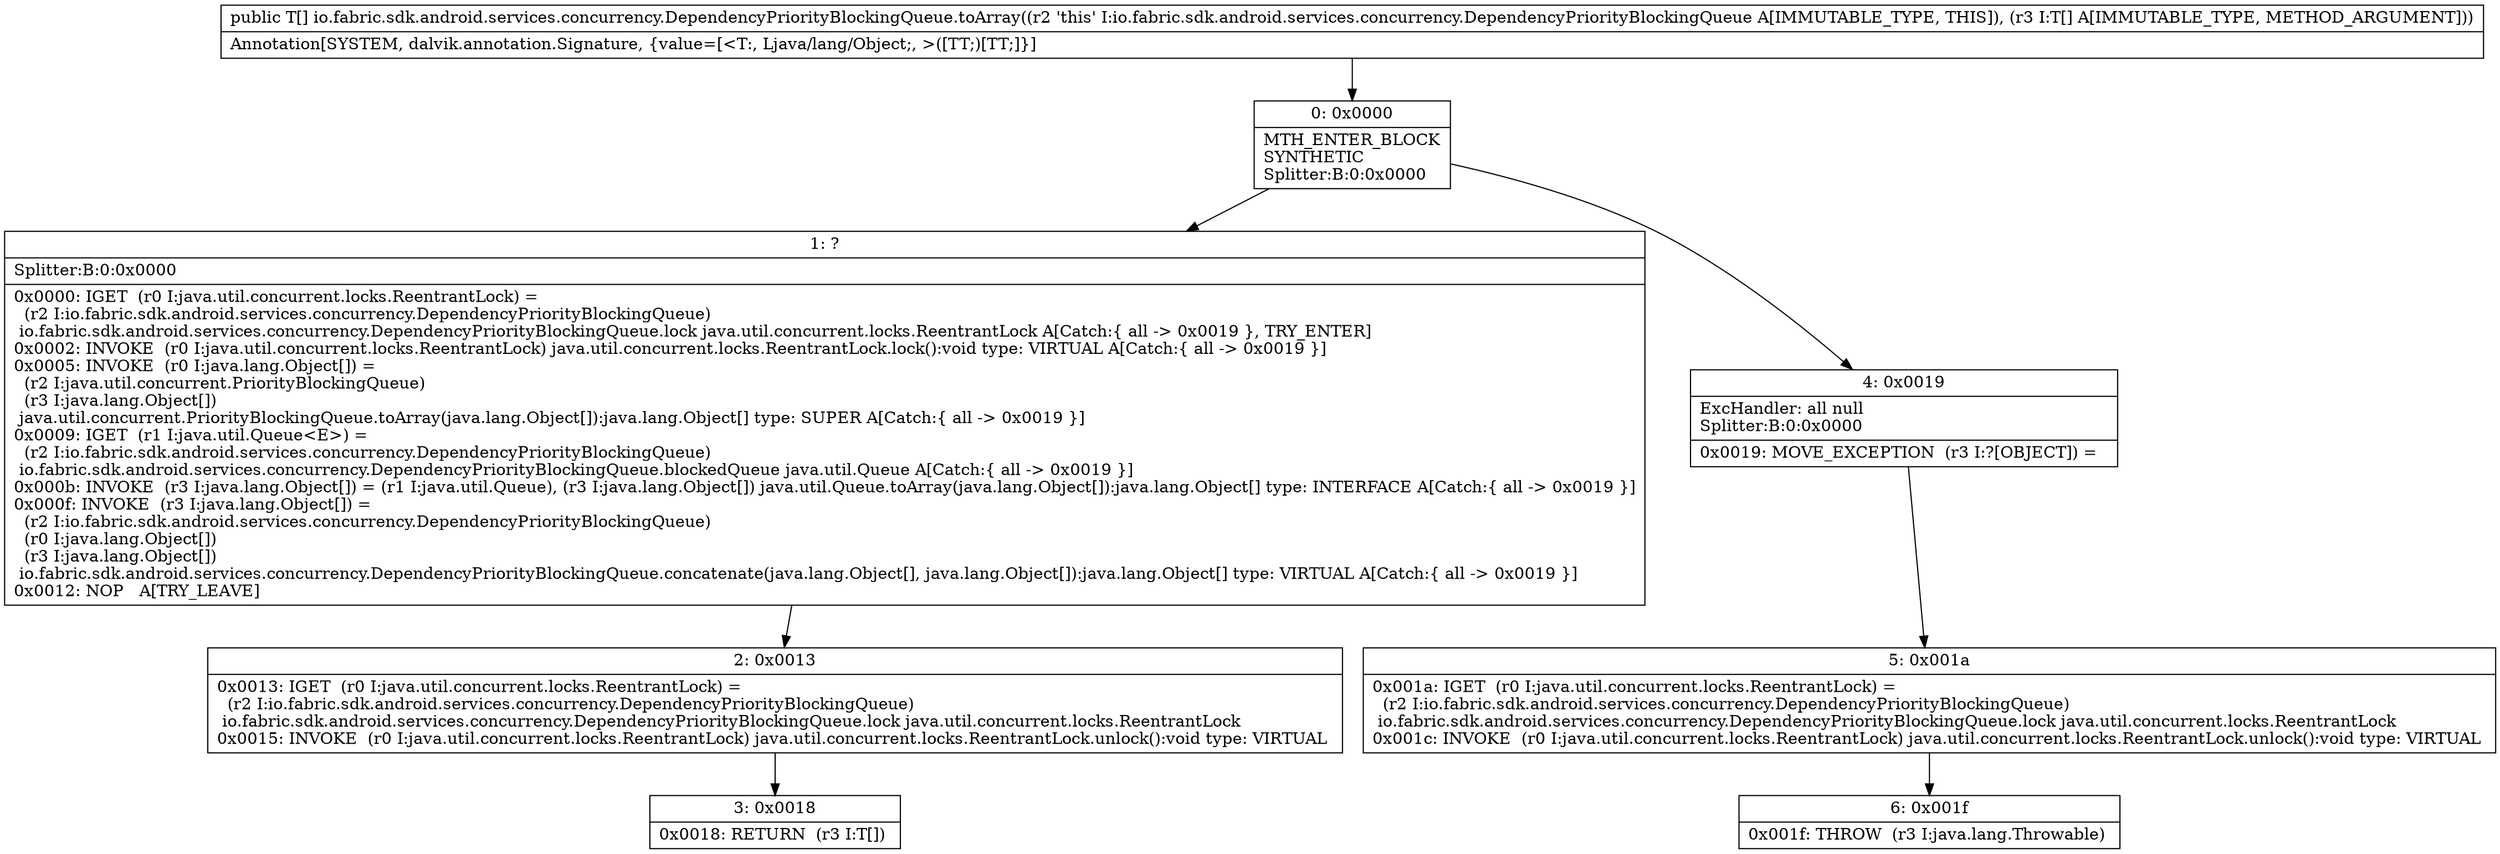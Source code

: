 digraph "CFG forio.fabric.sdk.android.services.concurrency.DependencyPriorityBlockingQueue.toArray([Ljava\/lang\/Object;)[Ljava\/lang\/Object;" {
Node_0 [shape=record,label="{0\:\ 0x0000|MTH_ENTER_BLOCK\lSYNTHETIC\lSplitter:B:0:0x0000\l}"];
Node_1 [shape=record,label="{1\:\ ?|Splitter:B:0:0x0000\l|0x0000: IGET  (r0 I:java.util.concurrent.locks.ReentrantLock) = \l  (r2 I:io.fabric.sdk.android.services.concurrency.DependencyPriorityBlockingQueue)\l io.fabric.sdk.android.services.concurrency.DependencyPriorityBlockingQueue.lock java.util.concurrent.locks.ReentrantLock A[Catch:\{ all \-\> 0x0019 \}, TRY_ENTER]\l0x0002: INVOKE  (r0 I:java.util.concurrent.locks.ReentrantLock) java.util.concurrent.locks.ReentrantLock.lock():void type: VIRTUAL A[Catch:\{ all \-\> 0x0019 \}]\l0x0005: INVOKE  (r0 I:java.lang.Object[]) = \l  (r2 I:java.util.concurrent.PriorityBlockingQueue)\l  (r3 I:java.lang.Object[])\l java.util.concurrent.PriorityBlockingQueue.toArray(java.lang.Object[]):java.lang.Object[] type: SUPER A[Catch:\{ all \-\> 0x0019 \}]\l0x0009: IGET  (r1 I:java.util.Queue\<E\>) = \l  (r2 I:io.fabric.sdk.android.services.concurrency.DependencyPriorityBlockingQueue)\l io.fabric.sdk.android.services.concurrency.DependencyPriorityBlockingQueue.blockedQueue java.util.Queue A[Catch:\{ all \-\> 0x0019 \}]\l0x000b: INVOKE  (r3 I:java.lang.Object[]) = (r1 I:java.util.Queue), (r3 I:java.lang.Object[]) java.util.Queue.toArray(java.lang.Object[]):java.lang.Object[] type: INTERFACE A[Catch:\{ all \-\> 0x0019 \}]\l0x000f: INVOKE  (r3 I:java.lang.Object[]) = \l  (r2 I:io.fabric.sdk.android.services.concurrency.DependencyPriorityBlockingQueue)\l  (r0 I:java.lang.Object[])\l  (r3 I:java.lang.Object[])\l io.fabric.sdk.android.services.concurrency.DependencyPriorityBlockingQueue.concatenate(java.lang.Object[], java.lang.Object[]):java.lang.Object[] type: VIRTUAL A[Catch:\{ all \-\> 0x0019 \}]\l0x0012: NOP   A[TRY_LEAVE]\l}"];
Node_2 [shape=record,label="{2\:\ 0x0013|0x0013: IGET  (r0 I:java.util.concurrent.locks.ReentrantLock) = \l  (r2 I:io.fabric.sdk.android.services.concurrency.DependencyPriorityBlockingQueue)\l io.fabric.sdk.android.services.concurrency.DependencyPriorityBlockingQueue.lock java.util.concurrent.locks.ReentrantLock \l0x0015: INVOKE  (r0 I:java.util.concurrent.locks.ReentrantLock) java.util.concurrent.locks.ReentrantLock.unlock():void type: VIRTUAL \l}"];
Node_3 [shape=record,label="{3\:\ 0x0018|0x0018: RETURN  (r3 I:T[]) \l}"];
Node_4 [shape=record,label="{4\:\ 0x0019|ExcHandler: all null\lSplitter:B:0:0x0000\l|0x0019: MOVE_EXCEPTION  (r3 I:?[OBJECT]) =  \l}"];
Node_5 [shape=record,label="{5\:\ 0x001a|0x001a: IGET  (r0 I:java.util.concurrent.locks.ReentrantLock) = \l  (r2 I:io.fabric.sdk.android.services.concurrency.DependencyPriorityBlockingQueue)\l io.fabric.sdk.android.services.concurrency.DependencyPriorityBlockingQueue.lock java.util.concurrent.locks.ReentrantLock \l0x001c: INVOKE  (r0 I:java.util.concurrent.locks.ReentrantLock) java.util.concurrent.locks.ReentrantLock.unlock():void type: VIRTUAL \l}"];
Node_6 [shape=record,label="{6\:\ 0x001f|0x001f: THROW  (r3 I:java.lang.Throwable) \l}"];
MethodNode[shape=record,label="{public T[] io.fabric.sdk.android.services.concurrency.DependencyPriorityBlockingQueue.toArray((r2 'this' I:io.fabric.sdk.android.services.concurrency.DependencyPriorityBlockingQueue A[IMMUTABLE_TYPE, THIS]), (r3 I:T[] A[IMMUTABLE_TYPE, METHOD_ARGUMENT]))  | Annotation[SYSTEM, dalvik.annotation.Signature, \{value=[\<T:, Ljava\/lang\/Object;, \>([TT;)[TT;]\}]\l}"];
MethodNode -> Node_0;
Node_0 -> Node_1;
Node_0 -> Node_4;
Node_1 -> Node_2;
Node_2 -> Node_3;
Node_4 -> Node_5;
Node_5 -> Node_6;
}

